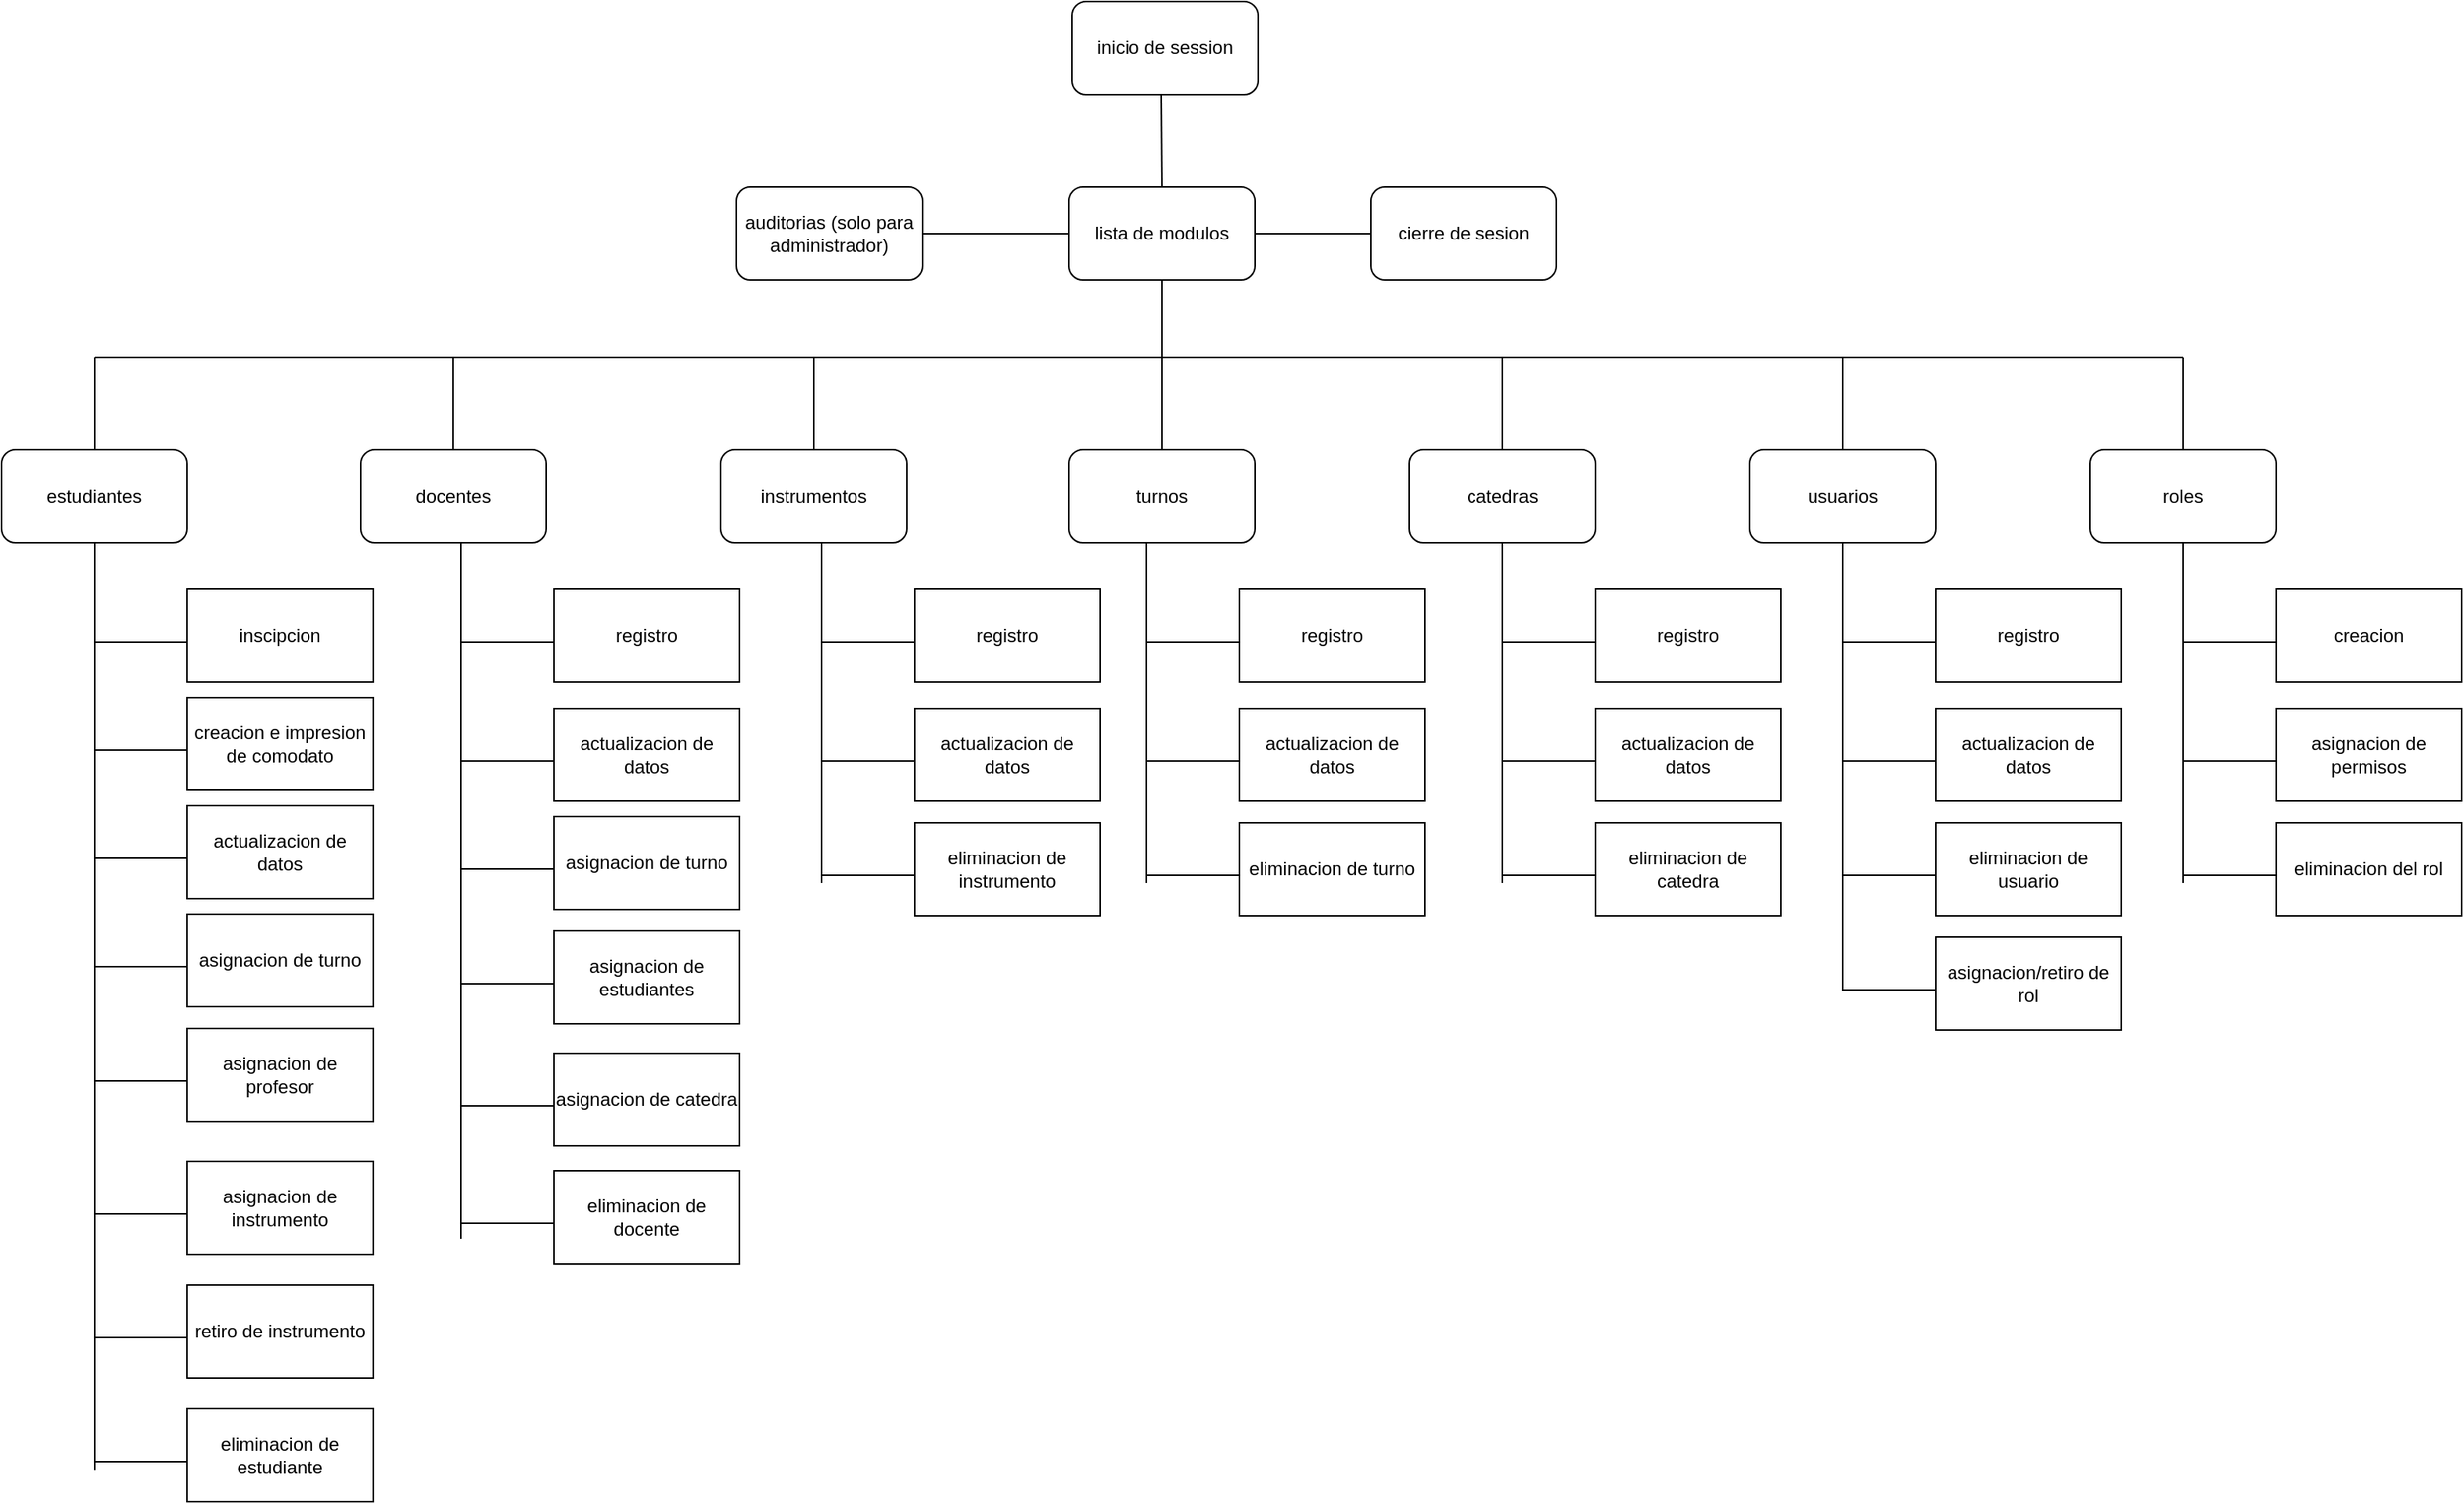 <mxfile>
    <diagram name="Página-1" id="pHv-kZ4AgoKoXddvOlE5">
        <mxGraphModel dx="1800" dy="827" grid="1" gridSize="10" guides="1" tooltips="1" connect="1" arrows="1" fold="1" page="1" pageScale="1" pageWidth="827" pageHeight="1169" background="none" math="0" shadow="0" adaptiveColors="auto">
            <root>
                <mxCell id="0"/>
                <mxCell id="1" parent="0"/>
                <mxCell id="ElUflbWcgN-FtDobW39o-1" value="inicio de session" style="rounded=1;whiteSpace=wrap;html=1;" parent="1" vertex="1">
                    <mxGeometry x="522" y="360" width="120" height="60" as="geometry"/>
                </mxCell>
                <mxCell id="ElUflbWcgN-FtDobW39o-2" value="" style="endArrow=none;html=1;rounded=0;" parent="1" edge="1">
                    <mxGeometry width="50" height="50" relative="1" as="geometry">
                        <mxPoint x="579.5" y="420" as="sourcePoint"/>
                        <mxPoint x="580" y="480" as="targetPoint"/>
                    </mxGeometry>
                </mxCell>
                <mxCell id="ElUflbWcgN-FtDobW39o-3" value="lista de modulos" style="rounded=1;whiteSpace=wrap;html=1;" parent="1" vertex="1">
                    <mxGeometry x="520" y="480" width="120" height="60" as="geometry"/>
                </mxCell>
                <mxCell id="ElUflbWcgN-FtDobW39o-4" value="" style="endArrow=none;html=1;rounded=0;entryX=0.5;entryY=1;entryDx=0;entryDy=0;" parent="1" target="ElUflbWcgN-FtDobW39o-3" edge="1">
                    <mxGeometry width="50" height="50" relative="1" as="geometry">
                        <mxPoint x="580" y="590" as="sourcePoint"/>
                        <mxPoint x="610" y="560" as="targetPoint"/>
                    </mxGeometry>
                </mxCell>
                <mxCell id="ElUflbWcgN-FtDobW39o-5" value="" style="endArrow=none;html=1;rounded=0;" parent="1" edge="1">
                    <mxGeometry width="50" height="50" relative="1" as="geometry">
                        <mxPoint x="-110" y="590" as="sourcePoint"/>
                        <mxPoint x="1240" y="590" as="targetPoint"/>
                    </mxGeometry>
                </mxCell>
                <mxCell id="ElUflbWcgN-FtDobW39o-6" value="" style="endArrow=none;html=1;rounded=0;" parent="1" edge="1">
                    <mxGeometry width="50" height="50" relative="1" as="geometry">
                        <mxPoint x="-110" y="650" as="sourcePoint"/>
                        <mxPoint x="-110" y="590" as="targetPoint"/>
                    </mxGeometry>
                </mxCell>
                <mxCell id="ElUflbWcgN-FtDobW39o-7" value="estudiantes" style="rounded=1;whiteSpace=wrap;html=1;" parent="1" vertex="1">
                    <mxGeometry x="-170" y="650" width="120" height="60" as="geometry"/>
                </mxCell>
                <mxCell id="ElUflbWcgN-FtDobW39o-9" value="" style="endArrow=none;html=1;rounded=0;" parent="1" edge="1">
                    <mxGeometry width="50" height="50" relative="1" as="geometry">
                        <mxPoint x="122" y="650" as="sourcePoint"/>
                        <mxPoint x="122" y="590" as="targetPoint"/>
                    </mxGeometry>
                </mxCell>
                <mxCell id="ElUflbWcgN-FtDobW39o-10" value="docentes" style="rounded=1;whiteSpace=wrap;html=1;" parent="1" vertex="1">
                    <mxGeometry x="62" y="650" width="120" height="60" as="geometry"/>
                </mxCell>
                <mxCell id="ElUflbWcgN-FtDobW39o-11" value="" style="endArrow=none;html=1;rounded=0;" parent="1" edge="1">
                    <mxGeometry width="50" height="50" relative="1" as="geometry">
                        <mxPoint x="355" y="650" as="sourcePoint"/>
                        <mxPoint x="355" y="590" as="targetPoint"/>
                    </mxGeometry>
                </mxCell>
                <mxCell id="ElUflbWcgN-FtDobW39o-12" value="instrumentos" style="rounded=1;whiteSpace=wrap;html=1;" parent="1" vertex="1">
                    <mxGeometry x="295" y="650" width="120" height="60" as="geometry"/>
                </mxCell>
                <mxCell id="ElUflbWcgN-FtDobW39o-13" value="" style="endArrow=none;html=1;rounded=0;" parent="1" edge="1">
                    <mxGeometry width="50" height="50" relative="1" as="geometry">
                        <mxPoint x="580" y="650" as="sourcePoint"/>
                        <mxPoint x="580" y="590" as="targetPoint"/>
                    </mxGeometry>
                </mxCell>
                <mxCell id="ElUflbWcgN-FtDobW39o-14" value="turnos" style="rounded=1;whiteSpace=wrap;html=1;" parent="1" vertex="1">
                    <mxGeometry x="520" y="650" width="120" height="60" as="geometry"/>
                </mxCell>
                <mxCell id="ElUflbWcgN-FtDobW39o-15" value="" style="endArrow=none;html=1;rounded=0;" parent="1" edge="1">
                    <mxGeometry width="50" height="50" relative="1" as="geometry">
                        <mxPoint x="800" y="650" as="sourcePoint"/>
                        <mxPoint x="800" y="590" as="targetPoint"/>
                    </mxGeometry>
                </mxCell>
                <mxCell id="ElUflbWcgN-FtDobW39o-16" value="catedras" style="rounded=1;whiteSpace=wrap;html=1;" parent="1" vertex="1">
                    <mxGeometry x="740" y="650" width="120" height="60" as="geometry"/>
                </mxCell>
                <mxCell id="ElUflbWcgN-FtDobW39o-17" value="" style="endArrow=none;html=1;rounded=0;entryX=0.5;entryY=1;entryDx=0;entryDy=0;" parent="1" target="ElUflbWcgN-FtDobW39o-7" edge="1">
                    <mxGeometry width="50" height="50" relative="1" as="geometry">
                        <mxPoint x="-110" y="1310" as="sourcePoint"/>
                        <mxPoint x="190" y="860" as="targetPoint"/>
                    </mxGeometry>
                </mxCell>
                <mxCell id="ElUflbWcgN-FtDobW39o-18" value="" style="endArrow=none;html=1;rounded=0;" parent="1" edge="1">
                    <mxGeometry width="50" height="50" relative="1" as="geometry">
                        <mxPoint x="-50" y="774" as="sourcePoint"/>
                        <mxPoint x="-110" y="774" as="targetPoint"/>
                    </mxGeometry>
                </mxCell>
                <mxCell id="ElUflbWcgN-FtDobW39o-19" value="inscipcion" style="rounded=0;whiteSpace=wrap;html=1;" parent="1" vertex="1">
                    <mxGeometry x="-50" y="740" width="120" height="60" as="geometry"/>
                </mxCell>
                <mxCell id="ElUflbWcgN-FtDobW39o-20" value="" style="endArrow=none;html=1;rounded=0;" parent="1" edge="1">
                    <mxGeometry width="50" height="50" relative="1" as="geometry">
                        <mxPoint x="-50" y="844" as="sourcePoint"/>
                        <mxPoint x="-110" y="844" as="targetPoint"/>
                    </mxGeometry>
                </mxCell>
                <mxCell id="ElUflbWcgN-FtDobW39o-21" value="creacion e impresion de comodato" style="rounded=0;whiteSpace=wrap;html=1;" parent="1" vertex="1">
                    <mxGeometry x="-50" y="810" width="120" height="60" as="geometry"/>
                </mxCell>
                <mxCell id="ElUflbWcgN-FtDobW39o-22" value="" style="endArrow=none;html=1;rounded=0;" parent="1" edge="1">
                    <mxGeometry width="50" height="50" relative="1" as="geometry">
                        <mxPoint x="-50" y="914" as="sourcePoint"/>
                        <mxPoint x="-110" y="914" as="targetPoint"/>
                    </mxGeometry>
                </mxCell>
                <mxCell id="ElUflbWcgN-FtDobW39o-23" value="actualizacion de datos" style="rounded=0;whiteSpace=wrap;html=1;" parent="1" vertex="1">
                    <mxGeometry x="-50" y="880" width="120" height="60" as="geometry"/>
                </mxCell>
                <mxCell id="ElUflbWcgN-FtDobW39o-24" value="" style="endArrow=none;html=1;rounded=0;" parent="1" edge="1">
                    <mxGeometry width="50" height="50" relative="1" as="geometry">
                        <mxPoint x="-50" y="984" as="sourcePoint"/>
                        <mxPoint x="-110" y="984" as="targetPoint"/>
                    </mxGeometry>
                </mxCell>
                <mxCell id="ElUflbWcgN-FtDobW39o-25" value="asignacion de turno" style="rounded=0;whiteSpace=wrap;html=1;" parent="1" vertex="1">
                    <mxGeometry x="-50" y="950" width="120" height="60" as="geometry"/>
                </mxCell>
                <mxCell id="ElUflbWcgN-FtDobW39o-26" value="" style="endArrow=none;html=1;rounded=0;" parent="1" edge="1">
                    <mxGeometry width="50" height="50" relative="1" as="geometry">
                        <mxPoint x="-50" y="1058" as="sourcePoint"/>
                        <mxPoint x="-110" y="1058" as="targetPoint"/>
                    </mxGeometry>
                </mxCell>
                <mxCell id="ElUflbWcgN-FtDobW39o-27" value="asignacion de profesor" style="rounded=0;whiteSpace=wrap;html=1;" parent="1" vertex="1">
                    <mxGeometry x="-50" y="1024" width="120" height="60" as="geometry"/>
                </mxCell>
                <mxCell id="ElUflbWcgN-FtDobW39o-29" value="" style="endArrow=none;html=1;rounded=0;" parent="1" edge="1">
                    <mxGeometry width="50" height="50" relative="1" as="geometry">
                        <mxPoint x="-50" y="1144" as="sourcePoint"/>
                        <mxPoint x="-110" y="1144" as="targetPoint"/>
                    </mxGeometry>
                </mxCell>
                <mxCell id="ElUflbWcgN-FtDobW39o-30" value="asignacion de instrumento" style="rounded=0;whiteSpace=wrap;html=1;" parent="1" vertex="1">
                    <mxGeometry x="-50" y="1110" width="120" height="60" as="geometry"/>
                </mxCell>
                <mxCell id="ElUflbWcgN-FtDobW39o-34" value="" style="endArrow=none;html=1;rounded=0;" parent="1" edge="1">
                    <mxGeometry width="50" height="50" relative="1" as="geometry">
                        <mxPoint x="-50" y="1224" as="sourcePoint"/>
                        <mxPoint x="-110" y="1224" as="targetPoint"/>
                    </mxGeometry>
                </mxCell>
                <mxCell id="ElUflbWcgN-FtDobW39o-35" value="retiro de instrumento" style="rounded=0;whiteSpace=wrap;html=1;" parent="1" vertex="1">
                    <mxGeometry x="-50" y="1190" width="120" height="60" as="geometry"/>
                </mxCell>
                <mxCell id="ElUflbWcgN-FtDobW39o-36" value="" style="endArrow=none;html=1;rounded=0;" parent="1" edge="1">
                    <mxGeometry width="50" height="50" relative="1" as="geometry">
                        <mxPoint x="-50" y="1304" as="sourcePoint"/>
                        <mxPoint x="-110" y="1304" as="targetPoint"/>
                    </mxGeometry>
                </mxCell>
                <mxCell id="ElUflbWcgN-FtDobW39o-37" value="eliminacion de estudiante" style="rounded=0;whiteSpace=wrap;html=1;" parent="1" vertex="1">
                    <mxGeometry x="-50" y="1270" width="120" height="60" as="geometry"/>
                </mxCell>
                <mxCell id="ElUflbWcgN-FtDobW39o-40" value="" style="endArrow=none;html=1;rounded=0;entryX=0.5;entryY=1;entryDx=0;entryDy=0;" parent="1" edge="1">
                    <mxGeometry width="50" height="50" relative="1" as="geometry">
                        <mxPoint x="127" y="1160" as="sourcePoint"/>
                        <mxPoint x="127" y="710" as="targetPoint"/>
                    </mxGeometry>
                </mxCell>
                <mxCell id="ElUflbWcgN-FtDobW39o-41" value="" style="endArrow=none;html=1;rounded=0;" parent="1" edge="1">
                    <mxGeometry width="50" height="50" relative="1" as="geometry">
                        <mxPoint x="187" y="774" as="sourcePoint"/>
                        <mxPoint x="127" y="774" as="targetPoint"/>
                    </mxGeometry>
                </mxCell>
                <mxCell id="ElUflbWcgN-FtDobW39o-42" value="registro" style="rounded=0;whiteSpace=wrap;html=1;" parent="1" vertex="1">
                    <mxGeometry x="187" y="740" width="120" height="60" as="geometry"/>
                </mxCell>
                <mxCell id="ElUflbWcgN-FtDobW39o-45" value="" style="endArrow=none;html=1;rounded=0;" parent="1" edge="1">
                    <mxGeometry width="50" height="50" relative="1" as="geometry">
                        <mxPoint x="187" y="851" as="sourcePoint"/>
                        <mxPoint x="127" y="851" as="targetPoint"/>
                    </mxGeometry>
                </mxCell>
                <mxCell id="ElUflbWcgN-FtDobW39o-46" value="actualizacion de datos" style="rounded=0;whiteSpace=wrap;html=1;" parent="1" vertex="1">
                    <mxGeometry x="187" y="817" width="120" height="60" as="geometry"/>
                </mxCell>
                <mxCell id="ElUflbWcgN-FtDobW39o-47" value="" style="endArrow=none;html=1;rounded=0;" parent="1" edge="1">
                    <mxGeometry width="50" height="50" relative="1" as="geometry">
                        <mxPoint x="187" y="921" as="sourcePoint"/>
                        <mxPoint x="127" y="921" as="targetPoint"/>
                    </mxGeometry>
                </mxCell>
                <mxCell id="ElUflbWcgN-FtDobW39o-48" value="asignacion de turno" style="rounded=0;whiteSpace=wrap;html=1;" parent="1" vertex="1">
                    <mxGeometry x="187" y="887" width="120" height="60" as="geometry"/>
                </mxCell>
                <mxCell id="ElUflbWcgN-FtDobW39o-49" value="" style="endArrow=none;html=1;rounded=0;" parent="1" edge="1">
                    <mxGeometry width="50" height="50" relative="1" as="geometry">
                        <mxPoint x="187" y="995" as="sourcePoint"/>
                        <mxPoint x="127" y="995" as="targetPoint"/>
                    </mxGeometry>
                </mxCell>
                <mxCell id="ElUflbWcgN-FtDobW39o-50" value="asignacion de estudiantes" style="rounded=0;whiteSpace=wrap;html=1;" parent="1" vertex="1">
                    <mxGeometry x="187" y="961" width="120" height="60" as="geometry"/>
                </mxCell>
                <mxCell id="ElUflbWcgN-FtDobW39o-55" value="" style="endArrow=none;html=1;rounded=0;" parent="1" edge="1">
                    <mxGeometry width="50" height="50" relative="1" as="geometry">
                        <mxPoint x="187" y="1150" as="sourcePoint"/>
                        <mxPoint x="127" y="1150" as="targetPoint"/>
                    </mxGeometry>
                </mxCell>
                <mxCell id="ElUflbWcgN-FtDobW39o-56" value="eliminacion de docente" style="rounded=0;whiteSpace=wrap;html=1;" parent="1" vertex="1">
                    <mxGeometry x="187" y="1116" width="120" height="60" as="geometry"/>
                </mxCell>
                <mxCell id="ElUflbWcgN-FtDobW39o-57" value="" style="endArrow=none;html=1;rounded=0;" parent="1" edge="1">
                    <mxGeometry width="50" height="50" relative="1" as="geometry">
                        <mxPoint x="187" y="1074" as="sourcePoint"/>
                        <mxPoint x="127" y="1074" as="targetPoint"/>
                    </mxGeometry>
                </mxCell>
                <mxCell id="ElUflbWcgN-FtDobW39o-58" value="asignacion de catedra" style="rounded=0;whiteSpace=wrap;html=1;" parent="1" vertex="1">
                    <mxGeometry x="187" y="1040" width="120" height="60" as="geometry"/>
                </mxCell>
                <mxCell id="ElUflbWcgN-FtDobW39o-59" value="" style="endArrow=none;html=1;rounded=0;entryX=0.5;entryY=1;entryDx=0;entryDy=0;" parent="1" edge="1">
                    <mxGeometry width="50" height="50" relative="1" as="geometry">
                        <mxPoint x="360" y="930" as="sourcePoint"/>
                        <mxPoint x="360" y="710" as="targetPoint"/>
                    </mxGeometry>
                </mxCell>
                <mxCell id="ElUflbWcgN-FtDobW39o-60" value="" style="endArrow=none;html=1;rounded=0;" parent="1" edge="1">
                    <mxGeometry width="50" height="50" relative="1" as="geometry">
                        <mxPoint x="420" y="774" as="sourcePoint"/>
                        <mxPoint x="360" y="774" as="targetPoint"/>
                    </mxGeometry>
                </mxCell>
                <mxCell id="ElUflbWcgN-FtDobW39o-61" value="registro" style="rounded=0;whiteSpace=wrap;html=1;" parent="1" vertex="1">
                    <mxGeometry x="420" y="740" width="120" height="60" as="geometry"/>
                </mxCell>
                <mxCell id="ElUflbWcgN-FtDobW39o-62" value="" style="endArrow=none;html=1;rounded=0;" parent="1" edge="1">
                    <mxGeometry width="50" height="50" relative="1" as="geometry">
                        <mxPoint x="420" y="851" as="sourcePoint"/>
                        <mxPoint x="360" y="851" as="targetPoint"/>
                    </mxGeometry>
                </mxCell>
                <mxCell id="ElUflbWcgN-FtDobW39o-63" value="actualizacion de datos" style="rounded=0;whiteSpace=wrap;html=1;" parent="1" vertex="1">
                    <mxGeometry x="420" y="817" width="120" height="60" as="geometry"/>
                </mxCell>
                <mxCell id="ElUflbWcgN-FtDobW39o-68" value="" style="endArrow=none;html=1;rounded=0;" parent="1" edge="1">
                    <mxGeometry width="50" height="50" relative="1" as="geometry">
                        <mxPoint x="420" y="925" as="sourcePoint"/>
                        <mxPoint x="360" y="925" as="targetPoint"/>
                    </mxGeometry>
                </mxCell>
                <mxCell id="ElUflbWcgN-FtDobW39o-69" value="eliminacion de instrumento" style="rounded=0;whiteSpace=wrap;html=1;" parent="1" vertex="1">
                    <mxGeometry x="420" y="891" width="120" height="60" as="geometry"/>
                </mxCell>
                <mxCell id="ElUflbWcgN-FtDobW39o-79" value="" style="endArrow=none;html=1;rounded=0;entryX=0.5;entryY=1;entryDx=0;entryDy=0;" parent="1" edge="1">
                    <mxGeometry width="50" height="50" relative="1" as="geometry">
                        <mxPoint x="570" y="930" as="sourcePoint"/>
                        <mxPoint x="570" y="710" as="targetPoint"/>
                    </mxGeometry>
                </mxCell>
                <mxCell id="ElUflbWcgN-FtDobW39o-80" value="" style="endArrow=none;html=1;rounded=0;" parent="1" edge="1">
                    <mxGeometry width="50" height="50" relative="1" as="geometry">
                        <mxPoint x="630" y="774" as="sourcePoint"/>
                        <mxPoint x="570" y="774" as="targetPoint"/>
                    </mxGeometry>
                </mxCell>
                <mxCell id="ElUflbWcgN-FtDobW39o-81" value="registro" style="rounded=0;whiteSpace=wrap;html=1;" parent="1" vertex="1">
                    <mxGeometry x="630" y="740" width="120" height="60" as="geometry"/>
                </mxCell>
                <mxCell id="ElUflbWcgN-FtDobW39o-82" value="" style="endArrow=none;html=1;rounded=0;" parent="1" edge="1">
                    <mxGeometry width="50" height="50" relative="1" as="geometry">
                        <mxPoint x="630" y="851" as="sourcePoint"/>
                        <mxPoint x="570" y="851" as="targetPoint"/>
                    </mxGeometry>
                </mxCell>
                <mxCell id="ElUflbWcgN-FtDobW39o-83" value="actualizacion de datos" style="rounded=0;whiteSpace=wrap;html=1;" parent="1" vertex="1">
                    <mxGeometry x="630" y="817" width="120" height="60" as="geometry"/>
                </mxCell>
                <mxCell id="ElUflbWcgN-FtDobW39o-84" value="" style="endArrow=none;html=1;rounded=0;" parent="1" edge="1">
                    <mxGeometry width="50" height="50" relative="1" as="geometry">
                        <mxPoint x="630" y="925" as="sourcePoint"/>
                        <mxPoint x="570" y="925" as="targetPoint"/>
                    </mxGeometry>
                </mxCell>
                <mxCell id="ElUflbWcgN-FtDobW39o-85" value="eliminacion de turno" style="rounded=0;whiteSpace=wrap;html=1;" parent="1" vertex="1">
                    <mxGeometry x="630" y="891" width="120" height="60" as="geometry"/>
                </mxCell>
                <mxCell id="ElUflbWcgN-FtDobW39o-86" value="" style="endArrow=none;html=1;rounded=0;entryX=0.5;entryY=1;entryDx=0;entryDy=0;" parent="1" edge="1">
                    <mxGeometry width="50" height="50" relative="1" as="geometry">
                        <mxPoint x="800" y="930" as="sourcePoint"/>
                        <mxPoint x="800" y="710" as="targetPoint"/>
                    </mxGeometry>
                </mxCell>
                <mxCell id="ElUflbWcgN-FtDobW39o-87" value="" style="endArrow=none;html=1;rounded=0;" parent="1" edge="1">
                    <mxGeometry width="50" height="50" relative="1" as="geometry">
                        <mxPoint x="860" y="774" as="sourcePoint"/>
                        <mxPoint x="800" y="774" as="targetPoint"/>
                    </mxGeometry>
                </mxCell>
                <mxCell id="ElUflbWcgN-FtDobW39o-88" value="registro" style="rounded=0;whiteSpace=wrap;html=1;" parent="1" vertex="1">
                    <mxGeometry x="860" y="740" width="120" height="60" as="geometry"/>
                </mxCell>
                <mxCell id="ElUflbWcgN-FtDobW39o-89" value="" style="endArrow=none;html=1;rounded=0;" parent="1" edge="1">
                    <mxGeometry width="50" height="50" relative="1" as="geometry">
                        <mxPoint x="860" y="851" as="sourcePoint"/>
                        <mxPoint x="800" y="851" as="targetPoint"/>
                    </mxGeometry>
                </mxCell>
                <mxCell id="ElUflbWcgN-FtDobW39o-90" value="actualizacion de datos" style="rounded=0;whiteSpace=wrap;html=1;" parent="1" vertex="1">
                    <mxGeometry x="860" y="817" width="120" height="60" as="geometry"/>
                </mxCell>
                <mxCell id="ElUflbWcgN-FtDobW39o-91" value="" style="endArrow=none;html=1;rounded=0;" parent="1" edge="1">
                    <mxGeometry width="50" height="50" relative="1" as="geometry">
                        <mxPoint x="860" y="925" as="sourcePoint"/>
                        <mxPoint x="800" y="925" as="targetPoint"/>
                    </mxGeometry>
                </mxCell>
                <mxCell id="ElUflbWcgN-FtDobW39o-92" value="eliminacion de catedra" style="rounded=0;whiteSpace=wrap;html=1;" parent="1" vertex="1">
                    <mxGeometry x="860" y="891" width="120" height="60" as="geometry"/>
                </mxCell>
                <mxCell id="ElUflbWcgN-FtDobW39o-93" value="" style="endArrow=none;html=1;rounded=0;exitX=1;exitY=0.5;exitDx=0;exitDy=0;" parent="1" source="ElUflbWcgN-FtDobW39o-3" edge="1">
                    <mxGeometry width="50" height="50" relative="1" as="geometry">
                        <mxPoint x="645" y="620" as="sourcePoint"/>
                        <mxPoint x="715" y="510" as="targetPoint"/>
                    </mxGeometry>
                </mxCell>
                <mxCell id="ElUflbWcgN-FtDobW39o-94" value="cierre de sesion" style="rounded=1;whiteSpace=wrap;html=1;" parent="1" vertex="1">
                    <mxGeometry x="715" y="480" width="120" height="60" as="geometry"/>
                </mxCell>
                <mxCell id="ElUflbWcgN-FtDobW39o-95" value="" style="endArrow=none;html=1;rounded=0;" parent="1" edge="1">
                    <mxGeometry width="50" height="50" relative="1" as="geometry">
                        <mxPoint x="425" y="510" as="sourcePoint"/>
                        <mxPoint x="520" y="510" as="targetPoint"/>
                    </mxGeometry>
                </mxCell>
                <mxCell id="ElUflbWcgN-FtDobW39o-96" value="auditorias (solo para administrador)" style="rounded=1;whiteSpace=wrap;html=1;" parent="1" vertex="1">
                    <mxGeometry x="305" y="480" width="120" height="60" as="geometry"/>
                </mxCell>
                <mxCell id="ElUflbWcgN-FtDobW39o-105" value="" style="endArrow=none;html=1;rounded=0;" parent="1" edge="1">
                    <mxGeometry width="50" height="50" relative="1" as="geometry">
                        <mxPoint x="1020" y="650" as="sourcePoint"/>
                        <mxPoint x="1020" y="590" as="targetPoint"/>
                    </mxGeometry>
                </mxCell>
                <mxCell id="ElUflbWcgN-FtDobW39o-106" value="usuarios" style="rounded=1;whiteSpace=wrap;html=1;" parent="1" vertex="1">
                    <mxGeometry x="960" y="650" width="120" height="60" as="geometry"/>
                </mxCell>
                <mxCell id="ElUflbWcgN-FtDobW39o-107" value="" style="endArrow=none;html=1;rounded=0;entryX=0.5;entryY=1;entryDx=0;entryDy=0;" parent="1" edge="1">
                    <mxGeometry width="50" height="50" relative="1" as="geometry">
                        <mxPoint x="1020" y="1000" as="sourcePoint"/>
                        <mxPoint x="1020" y="710" as="targetPoint"/>
                    </mxGeometry>
                </mxCell>
                <mxCell id="ElUflbWcgN-FtDobW39o-108" value="" style="endArrow=none;html=1;rounded=0;" parent="1" edge="1">
                    <mxGeometry width="50" height="50" relative="1" as="geometry">
                        <mxPoint x="1080" y="774" as="sourcePoint"/>
                        <mxPoint x="1020" y="774" as="targetPoint"/>
                    </mxGeometry>
                </mxCell>
                <mxCell id="ElUflbWcgN-FtDobW39o-109" value="registro" style="rounded=0;whiteSpace=wrap;html=1;" parent="1" vertex="1">
                    <mxGeometry x="1080" y="740" width="120" height="60" as="geometry"/>
                </mxCell>
                <mxCell id="ElUflbWcgN-FtDobW39o-110" value="" style="endArrow=none;html=1;rounded=0;" parent="1" edge="1">
                    <mxGeometry width="50" height="50" relative="1" as="geometry">
                        <mxPoint x="1080" y="851" as="sourcePoint"/>
                        <mxPoint x="1020" y="851" as="targetPoint"/>
                    </mxGeometry>
                </mxCell>
                <mxCell id="ElUflbWcgN-FtDobW39o-111" value="actualizacion de datos" style="rounded=0;whiteSpace=wrap;html=1;" parent="1" vertex="1">
                    <mxGeometry x="1080" y="817" width="120" height="60" as="geometry"/>
                </mxCell>
                <mxCell id="ElUflbWcgN-FtDobW39o-112" value="" style="endArrow=none;html=1;rounded=0;" parent="1" edge="1">
                    <mxGeometry width="50" height="50" relative="1" as="geometry">
                        <mxPoint x="1080" y="925" as="sourcePoint"/>
                        <mxPoint x="1020" y="925" as="targetPoint"/>
                    </mxGeometry>
                </mxCell>
                <mxCell id="ElUflbWcgN-FtDobW39o-113" value="eliminacion de usuario" style="rounded=0;whiteSpace=wrap;html=1;" parent="1" vertex="1">
                    <mxGeometry x="1080" y="891" width="120" height="60" as="geometry"/>
                </mxCell>
                <mxCell id="ElUflbWcgN-FtDobW39o-114" value="" style="endArrow=none;html=1;rounded=0;" parent="1" edge="1">
                    <mxGeometry width="50" height="50" relative="1" as="geometry">
                        <mxPoint x="1080" y="999" as="sourcePoint"/>
                        <mxPoint x="1020" y="999" as="targetPoint"/>
                    </mxGeometry>
                </mxCell>
                <mxCell id="ElUflbWcgN-FtDobW39o-115" value="asignacion/retiro de rol" style="rounded=0;whiteSpace=wrap;html=1;" parent="1" vertex="1">
                    <mxGeometry x="1080" y="965" width="120" height="60" as="geometry"/>
                </mxCell>
                <mxCell id="ElUflbWcgN-FtDobW39o-116" value="" style="endArrow=none;html=1;rounded=0;" parent="1" edge="1">
                    <mxGeometry width="50" height="50" relative="1" as="geometry">
                        <mxPoint x="1240" y="650" as="sourcePoint"/>
                        <mxPoint x="1240" y="590" as="targetPoint"/>
                    </mxGeometry>
                </mxCell>
                <mxCell id="ElUflbWcgN-FtDobW39o-117" value="roles" style="rounded=1;whiteSpace=wrap;html=1;" parent="1" vertex="1">
                    <mxGeometry x="1180" y="650" width="120" height="60" as="geometry"/>
                </mxCell>
                <mxCell id="ElUflbWcgN-FtDobW39o-118" value="" style="endArrow=none;html=1;rounded=0;entryX=0.5;entryY=1;entryDx=0;entryDy=0;" parent="1" edge="1">
                    <mxGeometry width="50" height="50" relative="1" as="geometry">
                        <mxPoint x="1240" y="930" as="sourcePoint"/>
                        <mxPoint x="1240" y="710" as="targetPoint"/>
                    </mxGeometry>
                </mxCell>
                <mxCell id="ElUflbWcgN-FtDobW39o-119" value="" style="endArrow=none;html=1;rounded=0;" parent="1" edge="1">
                    <mxGeometry width="50" height="50" relative="1" as="geometry">
                        <mxPoint x="1300" y="774" as="sourcePoint"/>
                        <mxPoint x="1240" y="774" as="targetPoint"/>
                    </mxGeometry>
                </mxCell>
                <mxCell id="ElUflbWcgN-FtDobW39o-120" value="creacion" style="rounded=0;whiteSpace=wrap;html=1;" parent="1" vertex="1">
                    <mxGeometry x="1300" y="740" width="120" height="60" as="geometry"/>
                </mxCell>
                <mxCell id="ElUflbWcgN-FtDobW39o-121" value="" style="endArrow=none;html=1;rounded=0;" parent="1" edge="1">
                    <mxGeometry width="50" height="50" relative="1" as="geometry">
                        <mxPoint x="1300" y="851" as="sourcePoint"/>
                        <mxPoint x="1240" y="851" as="targetPoint"/>
                    </mxGeometry>
                </mxCell>
                <mxCell id="ElUflbWcgN-FtDobW39o-122" value="asignacion de permisos" style="rounded=0;whiteSpace=wrap;html=1;" parent="1" vertex="1">
                    <mxGeometry x="1300" y="817" width="120" height="60" as="geometry"/>
                </mxCell>
                <mxCell id="ElUflbWcgN-FtDobW39o-123" value="" style="endArrow=none;html=1;rounded=0;" parent="1" edge="1">
                    <mxGeometry width="50" height="50" relative="1" as="geometry">
                        <mxPoint x="1300" y="925" as="sourcePoint"/>
                        <mxPoint x="1240" y="925" as="targetPoint"/>
                    </mxGeometry>
                </mxCell>
                <mxCell id="ElUflbWcgN-FtDobW39o-124" value="eliminacion del rol" style="rounded=0;whiteSpace=wrap;html=1;" parent="1" vertex="1">
                    <mxGeometry x="1300" y="891" width="120" height="60" as="geometry"/>
                </mxCell>
            </root>
        </mxGraphModel>
    </diagram>
</mxfile>